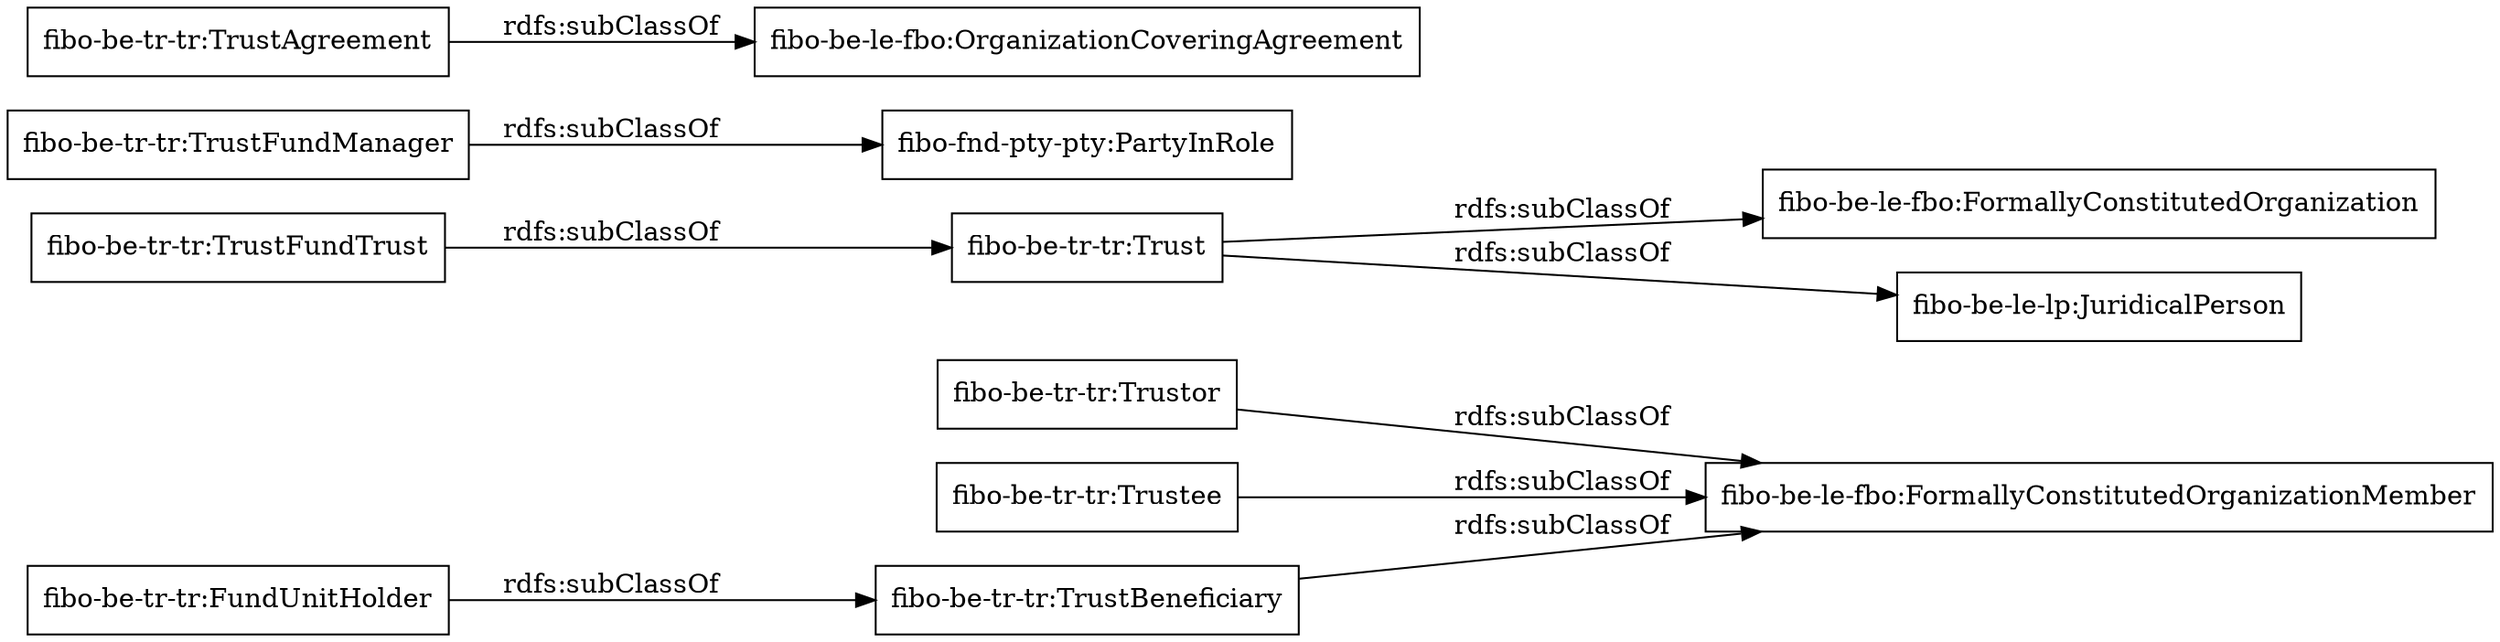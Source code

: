 digraph ar2dtool_diagram { 
rankdir=LR;
size="1000"
node [shape = rectangle, color="black"]; "fibo-be-tr-tr:Trustor" "fibo-be-tr-tr:Trustee" "fibo-be-tr-tr:TrustFundTrust" "fibo-be-tr-tr:TrustFundManager" "fibo-be-tr-tr:TrustBeneficiary" "fibo-be-tr-tr:TrustAgreement" "fibo-be-tr-tr:Trust" "fibo-be-tr-tr:FundUnitHolder" ; /*classes style*/
	"fibo-be-tr-tr:Trustee" -> "fibo-be-le-fbo:FormallyConstitutedOrganizationMember" [ label = "rdfs:subClassOf" ];
	"fibo-be-tr-tr:Trust" -> "fibo-be-le-fbo:FormallyConstitutedOrganization" [ label = "rdfs:subClassOf" ];
	"fibo-be-tr-tr:Trust" -> "fibo-be-le-lp:JuridicalPerson" [ label = "rdfs:subClassOf" ];
	"fibo-be-tr-tr:TrustFundTrust" -> "fibo-be-tr-tr:Trust" [ label = "rdfs:subClassOf" ];
	"fibo-be-tr-tr:TrustAgreement" -> "fibo-be-le-fbo:OrganizationCoveringAgreement" [ label = "rdfs:subClassOf" ];
	"fibo-be-tr-tr:TrustFundManager" -> "fibo-fnd-pty-pty:PartyInRole" [ label = "rdfs:subClassOf" ];
	"fibo-be-tr-tr:TrustBeneficiary" -> "fibo-be-le-fbo:FormallyConstitutedOrganizationMember" [ label = "rdfs:subClassOf" ];
	"fibo-be-tr-tr:FundUnitHolder" -> "fibo-be-tr-tr:TrustBeneficiary" [ label = "rdfs:subClassOf" ];
	"fibo-be-tr-tr:Trustor" -> "fibo-be-le-fbo:FormallyConstitutedOrganizationMember" [ label = "rdfs:subClassOf" ];

}
